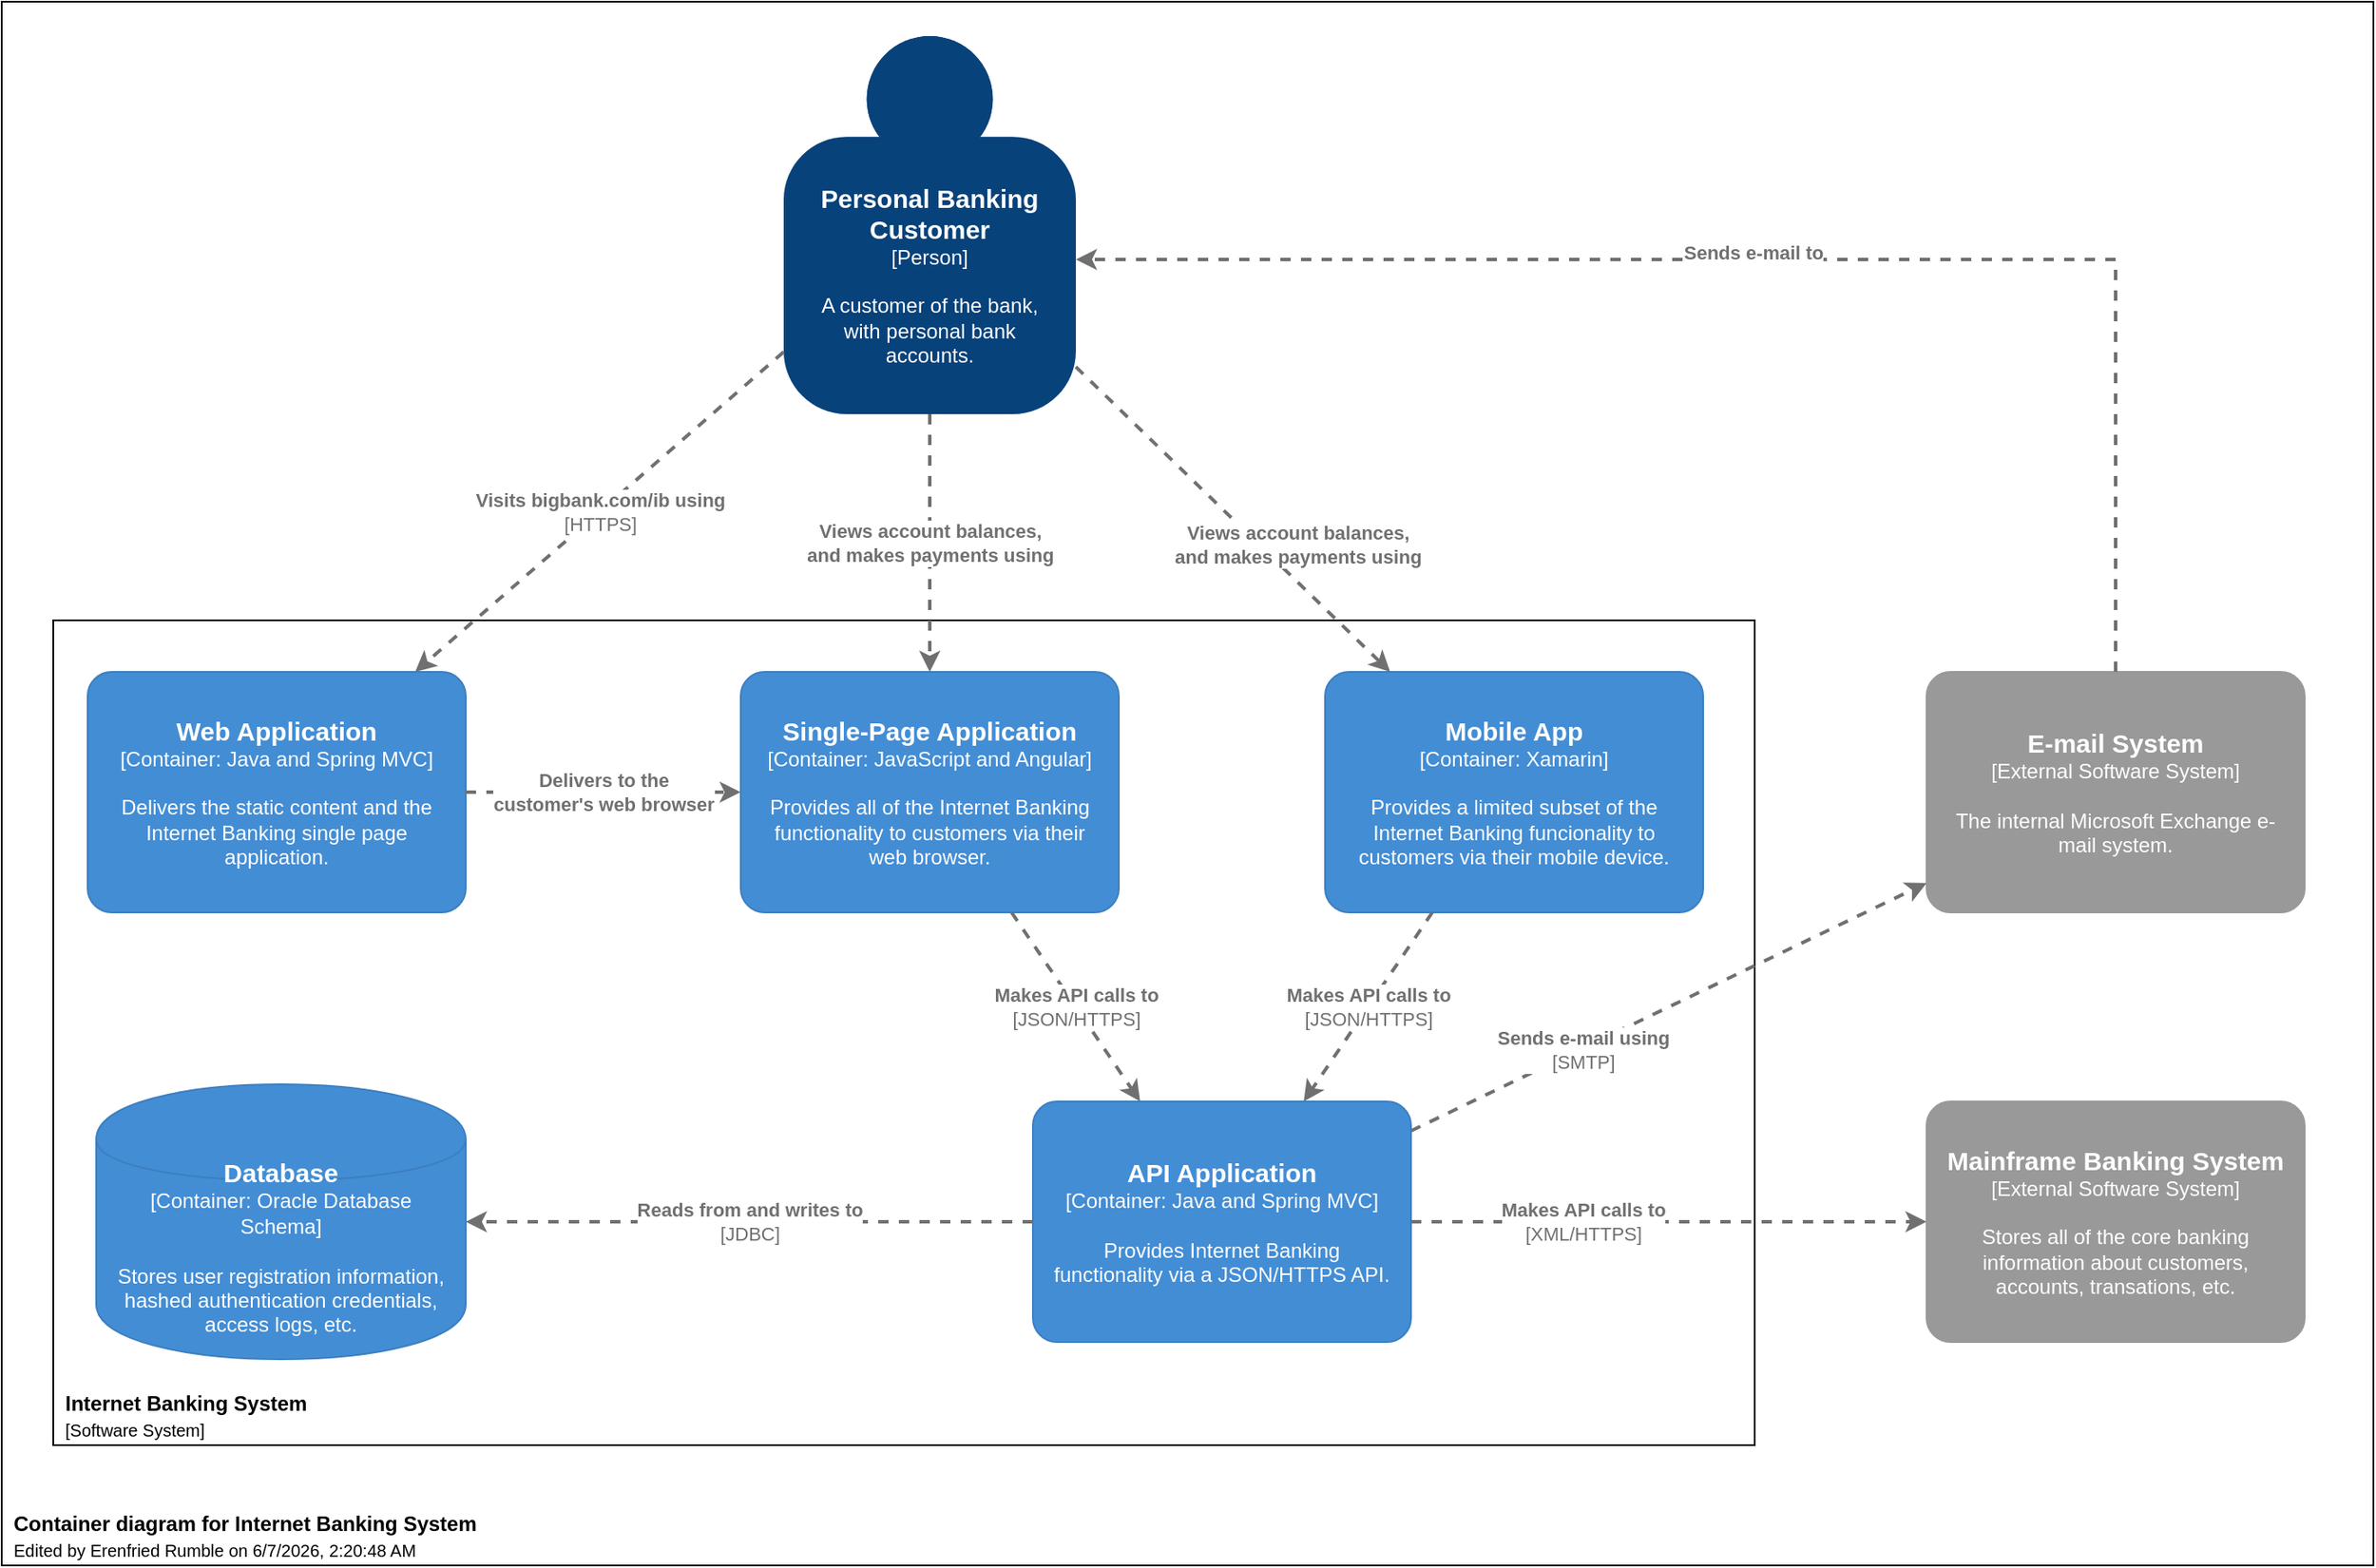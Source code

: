 <mxfile version="14.5.1" type="device"><diagram id="c16jCIlKHk_Z_jhVDiaq" name="Container Diagram for Internet Banking System"><mxGraphModel dx="1086" dy="816" grid="1" gridSize="10" guides="1" tooltips="1" connect="1" arrows="1" fold="1" page="0" pageScale="1" pageWidth="2336" pageHeight="1654" math="0" shadow="0"><root><mxCell id="0"/><mxCell id="1" parent="0"/><object label="&lt;font&gt;&lt;b&gt;%c4_1_diagram_name%&lt;br&gt;&lt;/b&gt;&lt;font size=&quot;1&quot;&gt;Edited by %c4_2_author% on %timestamp%&lt;/font&gt;&lt;/font&gt;" placeholders="1" c4_0_type="Frame" c4_1_diagram_name="Container diagram for Internet Banking System" c4_2_author="Erenfried Rumble" id="WC5JXJY1woBf5HbrUkOs-38"><mxCell style="rounded=0;whiteSpace=wrap;html=1;strokeColor=#000000;fillColor=#FFFFFF;fontColor=#000000;align=left;spacingLeft=5;verticalAlign=bottom;metaEdit=1;metaData={&quot;c4_0_type&quot;:{&quot;editable&quot;:false}};editable=1;comic=0;" parent="1" vertex="1"><mxGeometry x="260" width="1380" height="910" as="geometry"/></mxCell></object><object label="&lt;font&gt;&lt;b&gt;%c4_1_name%&lt;br&gt;&lt;/b&gt;&lt;font size=&quot;1&quot;&gt;[%c4_0_type%]&lt;/font&gt;&lt;/font&gt;" placeholders="1" c4_0_type="Software System" c4_1_name="Internet Banking System" id="WC5JXJY1woBf5HbrUkOs-26"><mxCell style="rounded=0;whiteSpace=wrap;html=1;strokeColor=#000000;fillColor=#FFFFFF;fontColor=#000000;align=left;spacingLeft=5;verticalAlign=bottom;metaEdit=1;metaData={&quot;c4_0_type&quot;:{&quot;editable&quot;:false}};comic=0;" parent="1" vertex="1"><mxGeometry x="290" y="360" width="990" height="480" as="geometry"/></mxCell></object><object placeholders="1" label="&lt;b style=&quot;font-size: 15px&quot;&gt;&lt;font style=&quot;font-size: 15px&quot;&gt;%c4_1_name%&lt;/font&gt;&lt;/b&gt;&lt;div&gt;&lt;font style=&quot;font-size: 12px&quot;&gt;[%c4_0_type%]&lt;/font&gt;&lt;/div&gt;&lt;br&gt;&lt;div&gt;%c4_2_description%&lt;/div&gt;" c4_0_type="Person" c4_1_name="Personal Banking Customer" c4_2_description="A customer of the bank, with personal bank accounts." id="WC5JXJY1woBf5HbrUkOs-11"><mxCell style="html=1;dashed=0;whitespace=wrap;fillColor=#08427b;strokeColor=none;fontColor=#ffffff;shape=mxgraph.c4.person;align=center;metaEdit=1;points=[[0.5,0,0],[1,0.5,0],[1,0.75,0],[0.75,1,0],[0.5,1,0],[0.25,1,0],[0,0.75,0],[0,0.5,0]];metaData={&quot;c4_0_type&quot;:{&quot;editable&quot;:false}};whiteSpace=wrap;spacingLeft=10;spacingRight=10;" parent="1" vertex="1"><mxGeometry x="715" y="20" width="170" height="220" as="geometry"/></mxCell></object><object placeholders="1" label="&lt;b style=&quot;font-size: 15px&quot;&gt;&lt;font style=&quot;font-size: 15px&quot;&gt;%c4_1_name%&lt;/font&gt;&lt;/b&gt;&lt;div&gt;&lt;font style=&quot;font-size: 12px&quot;&gt;[%c4_0_type%: %c4_2_technology%]&lt;/font&gt;&lt;/div&gt;&lt;br&gt;&lt;div&gt;%c4_3_description%&lt;/div&gt;" c4_0_type="Container" c4_1_name="Web Application" c4_2_technology="Java and Spring MVC" c4_3_description="Delivers the static content and the Internet Banking single page application." id="WC5JXJY1woBf5HbrUkOs-12"><mxCell style="rounded=1;whiteSpace=wrap;html=1;labelBackgroundColor=none;fillColor=#438DD5;fontColor=#ffffff;align=center;arcSize=10;strokeColor=#3C7FC0;metaEdit=1;metaData={&quot;c4_0_type&quot;:{&quot;editable&quot;:false}};points=[[0.25,0,0],[0.5,0,0],[0.75,0,0],[1,0.25,0],[1,0.5,0],[1,0.75,0],[0.75,1,0],[0.5,1,0],[0.25,1,0],[0,0.75,0],[0,0.5,0],[0,0.25,0]];comic=0;spacingLeft=10;spacingRight=10;" parent="1" vertex="1"><mxGeometry x="310" y="390" width="220" height="140" as="geometry"/></mxCell></object><object placeholders="1" label="&lt;b style=&quot;font-size: 15px&quot;&gt;&lt;font style=&quot;font-size: 15px&quot;&gt;%c4_1_name%&lt;/font&gt;&lt;/b&gt;&lt;div&gt;&lt;font style=&quot;font-size: 12px&quot;&gt;[%c4_0_type%: %c4_2_technology%]&lt;/font&gt;&lt;/div&gt;&lt;br&gt;&lt;div&gt;%c4_3_description%&lt;/div&gt;" c4_0_type="Container" c4_1_name="Single-Page Application" c4_2_technology="JavaScript and Angular" c4_3_description="Provides all of the Internet Banking functionality to customers via their web browser." id="WC5JXJY1woBf5HbrUkOs-17"><mxCell style="rounded=1;whiteSpace=wrap;html=1;labelBackgroundColor=none;fillColor=#438DD5;fontColor=#ffffff;align=center;arcSize=10;strokeColor=#3C7FC0;metaEdit=1;metaData={&quot;c4_0_type&quot;:{&quot;editable&quot;:false}};points=[[0.25,0,0],[0.5,0,0],[0.75,0,0],[1,0.25,0],[1,0.5,0],[1,0.75,0],[0.75,1,0],[0.5,1,0],[0.25,1,0],[0,0.75,0],[0,0.5,0],[0,0.25,0]];comic=0;spacingLeft=10;spacingRight=10;" parent="1" vertex="1"><mxGeometry x="690" y="390" width="220" height="140" as="geometry"/></mxCell></object><object placeholders="1" label="&lt;b style=&quot;font-size: 15px&quot;&gt;&lt;font style=&quot;font-size: 15px&quot;&gt;%c4_1_name%&lt;/font&gt;&lt;/b&gt;&lt;div&gt;&lt;font style=&quot;font-size: 12px&quot;&gt;[%c4_0_type%: %c4_2_technology%]&lt;/font&gt;&lt;/div&gt;&lt;br&gt;&lt;div&gt;%c4_3_description%&lt;/div&gt;" c4_0_type="Container" c4_1_name="Mobile App" c4_2_technology="Xamarin" c4_3_description="Provides a limited subset of the Internet Banking funcionality to customers via their mobile device." id="WC5JXJY1woBf5HbrUkOs-18"><mxCell style="rounded=1;whiteSpace=wrap;html=1;labelBackgroundColor=none;fillColor=#438DD5;fontColor=#ffffff;align=center;arcSize=10;strokeColor=#3C7FC0;metaEdit=1;metaData={&quot;c4_0_type&quot;:{&quot;editable&quot;:false}};points=[[0.25,0,0],[0.5,0,0],[0.75,0,0],[1,0.25,0],[1,0.5,0],[1,0.75,0],[0.75,1,0],[0.5,1,0],[0.25,1,0],[0,0.75,0],[0,0.5,0],[0,0.25,0]];comic=0;spacingLeft=10;spacingRight=10;" parent="1" vertex="1"><mxGeometry x="1030" y="390" width="220" height="140" as="geometry"/></mxCell></object><object placeholders="1" label="&lt;b style=&quot;font-size: 15px&quot;&gt;&lt;font style=&quot;font-size: 15px&quot;&gt;%c4_1_name%&lt;/font&gt;&lt;/b&gt;&lt;div&gt;&lt;font style=&quot;font-size: 12px&quot;&gt;[%c4_0_type%: %c4_2_technology%]&lt;/font&gt;&lt;/div&gt;&lt;br&gt;&lt;div&gt;%c4_3_description%&lt;/div&gt;" c4_0_type="Container" c4_1_name="API Application" c4_2_technology="Java and Spring MVC" c4_3_description="Provides Internet Banking functionality via a JSON/HTTPS API." id="WC5JXJY1woBf5HbrUkOs-19"><mxCell style="rounded=1;whiteSpace=wrap;html=1;labelBackgroundColor=none;fillColor=#438DD5;fontColor=#ffffff;align=center;arcSize=10;strokeColor=#3C7FC0;metaEdit=1;metaData={&quot;c4_0_type&quot;:{&quot;editable&quot;:false}};points=[[0.25,0,0],[0.5,0,0],[0.75,0,0],[1,0.25,0],[1,0.5,0],[1,0.75,0],[0.75,1,0],[0.5,1,0],[0.25,1,0],[0,0.75,0],[0,0.5,0],[0,0.25,0]];comic=0;spacingLeft=10;spacingRight=10;" parent="1" vertex="1"><mxGeometry x="860" y="640" width="220" height="140" as="geometry"/></mxCell></object><object placeholders="1" label="&lt;b style=&quot;font-size: 15px&quot;&gt;&lt;font style=&quot;font-size: 15px&quot;&gt;%c4_0_type%&lt;/font&gt;&lt;/b&gt;&lt;div&gt;&lt;font style=&quot;font-size: 12px&quot;&gt;[Container:&amp;nbsp;%c4_1_technology%]&lt;/font&gt;&lt;/div&gt;&lt;br&gt;&lt;div&gt;%c4_2_description%&lt;/div&gt;" c4_0_type="Database" c4_1_technology="Oracle Database Schema" c4_2_description="Stores user registration information, hashed authentication credentials, access logs, etc." id="WC5JXJY1woBf5HbrUkOs-22"><mxCell style="shape=cylinder;whiteSpace=wrap;html=1;boundedLbl=1;rounded=0;labelBackgroundColor=none;fillColor=#438DD5;fontSize=12;fontColor=#ffffff;align=center;strokeColor=#3C7FC0;metaEdit=1;points=[[0.5,0,0],[1,0.25,0],[1,0.5,0],[1,0.75,0],[0.5,1,0],[0,0.75,0],[0,0.5,0],[0,0.25,0]];metaData={&quot;c4_0_type&quot;:{&quot;editable&quot;:false}};rotation=0;horizontal=1;comic=0;spacingLeft=10;spacingRight=10;spacingBottom=10;" parent="1" vertex="1"><mxGeometry x="315" y="630" width="215" height="160" as="geometry"/></mxCell></object><object placeholders="1" label="&lt;b style=&quot;font-size: 15px&quot;&gt;&lt;font style=&quot;font-size: 15px&quot;&gt;%c4_1_name%&lt;/font&gt;&lt;/b&gt;&lt;div&gt;&lt;font style=&quot;font-size: 12px&quot;&gt;[%c4_0_type%]&lt;/font&gt;&lt;/div&gt;&lt;br&gt;&lt;div&gt;%c4_2_description%&lt;/div&gt;" c4_0_type="External Software System" c4_1_name="Mainframe Banking System" c4_2_description="Stores all of the core banking information about customers, accounts, transations, etc." id="WC5JXJY1woBf5HbrUkOs-24"><mxCell style="rounded=1;whiteSpace=wrap;html=1;labelBackgroundColor=none;fontColor=#ffffff;align=center;arcSize=10;metaEdit=1;metaData={&quot;c4_0_type&quot;:{&quot;editable&quot;:false}};points=[[0.25,0,0],[0.5,0,0],[0.75,0,0],[1,0.25,0],[1,0.5,0],[1,0.75,0],[0.75,1,0],[0.5,1,0],[0.25,1,0],[0,0.75,0],[0,0.5,0],[0,0.25,0]];fillColor=#999999;strokeColor=#999999;spacingLeft=10;spacingRight=10;" parent="1" vertex="1"><mxGeometry x="1380" y="640" width="220" height="140" as="geometry"/></mxCell></object><object placeholders="1" label="&lt;b style=&quot;font-size: 15px&quot;&gt;&lt;font style=&quot;font-size: 15px&quot;&gt;%c4_1_name%&lt;/font&gt;&lt;/b&gt;&lt;div&gt;&lt;font style=&quot;font-size: 12px&quot;&gt;[%c4_0_type%]&lt;/font&gt;&lt;/div&gt;&lt;br&gt;&lt;div&gt;%c4_2_description%&lt;/div&gt;" c4_0_type="External Software System" c4_1_name="E-mail System" c4_2_description="The internal Microsoft Exchange e-mail system." id="WC5JXJY1woBf5HbrUkOs-25"><mxCell style="rounded=1;whiteSpace=wrap;html=1;labelBackgroundColor=none;fontColor=#ffffff;align=center;arcSize=10;metaEdit=1;metaData={&quot;c4_0_type&quot;:{&quot;editable&quot;:false}};points=[[0.25,0,0],[0.5,0,0],[0.75,0,0],[1,0.25,0],[1,0.5,0],[1,0.75,0],[0.75,1,0],[0.5,1,0],[0.25,1,0],[0,0.75,0],[0,0.5,0],[0,0.25,0]];fillColor=#999999;strokeColor=#999999;spacingLeft=10;spacingRight=10;" parent="1" vertex="1"><mxGeometry x="1380" y="390" width="220" height="140" as="geometry"/></mxCell></object><object placeholders="1" label="&lt;div style=&quot;text-align: left&quot;&gt;&lt;div style=&quot;text-align: center&quot;&gt;&lt;b&gt;%c4_1_description%&lt;/b&gt;&lt;/div&gt;&lt;div style=&quot;text-align: center&quot;&gt;[%c4_2_technology%]&lt;/div&gt;&lt;/div&gt;" c4_0_type="Relationship" c4_1_description="Makes API calls to" c4_2_technology="JSON/HTTPS" id="WC5JXJY1woBf5HbrUkOs-28"><mxCell style="edgeStyle=none;rounded=0;html=1;jettySize=auto;orthogonalLoop=1;strokeColor=#707070;strokeWidth=2;fontColor=#707070;jumpStyle=none;dashed=1;metaEdit=1;metaData={&quot;c4_0_type&quot;:{&quot;editable&quot;:false}};shadow=0;" parent="1" source="WC5JXJY1woBf5HbrUkOs-17" target="WC5JXJY1woBf5HbrUkOs-19" edge="1"><mxGeometry width="160" relative="1" as="geometry"><mxPoint x="950" y="710" as="sourcePoint"/><mxPoint x="1360" y="710" as="targetPoint"/></mxGeometry></mxCell></object><object placeholders="1" label="&lt;div style=&quot;text-align: left&quot;&gt;&lt;div style=&quot;text-align: center&quot;&gt;&lt;b&gt;%c4_1_description%&lt;/b&gt;&lt;/div&gt;&lt;div style=&quot;text-align: center&quot;&gt;[%c4_2_technology%]&lt;/div&gt;&lt;/div&gt;" c4_0_type="Relationship" c4_1_description="Makes API calls to" c4_2_technology="JSON/HTTPS" id="WC5JXJY1woBf5HbrUkOs-29"><mxCell style="edgeStyle=none;rounded=0;html=1;jettySize=auto;orthogonalLoop=1;strokeColor=#707070;strokeWidth=2;fontColor=#707070;jumpStyle=none;dashed=1;metaEdit=1;metaData={&quot;c4_0_type&quot;:{&quot;editable&quot;:false}};shadow=0;" parent="1" source="WC5JXJY1woBf5HbrUkOs-18" target="WC5JXJY1woBf5HbrUkOs-19" edge="1"><mxGeometry width="160" relative="1" as="geometry"><mxPoint x="857.6" y="540" as="sourcePoint"/><mxPoint x="932.4" y="650" as="targetPoint"/></mxGeometry></mxCell></object><object placeholders="1" label="&lt;div style=&quot;text-align: left&quot;&gt;&lt;div style=&quot;text-align: center&quot;&gt;&lt;b&gt;%c4_1_description%&lt;/b&gt;&lt;/div&gt;&lt;div style=&quot;text-align: center&quot;&gt;[%c4_2_technology%]&lt;/div&gt;&lt;/div&gt;" c4_0_type="Relationship" c4_1_description="Sends e-mail using" c4_2_technology="SMTP" id="WC5JXJY1woBf5HbrUkOs-30"><mxCell style="edgeStyle=none;rounded=0;html=1;jettySize=auto;orthogonalLoop=1;strokeColor=#707070;strokeWidth=2;fontColor=#707070;jumpStyle=none;dashed=1;metaEdit=1;metaData={&quot;c4_0_type&quot;:{&quot;editable&quot;:false}};shadow=0;" parent="1" source="WC5JXJY1woBf5HbrUkOs-19" target="WC5JXJY1woBf5HbrUkOs-25" edge="1"><mxGeometry x="-0.336" y="-1" width="160" relative="1" as="geometry"><mxPoint x="1102.4" y="540" as="sourcePoint"/><mxPoint x="1027.6" y="650" as="targetPoint"/><mxPoint as="offset"/></mxGeometry></mxCell></object><object placeholders="1" label="&lt;div style=&quot;text-align: left&quot;&gt;&lt;div style=&quot;text-align: center&quot;&gt;&lt;b&gt;%c4_1_description%&lt;/b&gt;&lt;/div&gt;&lt;div style=&quot;text-align: center&quot;&gt;[%c4_2_technology%]&lt;/div&gt;&lt;/div&gt;" c4_0_type="Relationship" c4_1_description="Makes API calls to" c4_2_technology="XML/HTTPS" id="WC5JXJY1woBf5HbrUkOs-31"><mxCell style="edgeStyle=none;rounded=0;html=1;jettySize=auto;orthogonalLoop=1;strokeColor=#707070;strokeWidth=2;fontColor=#707070;jumpStyle=none;dashed=1;metaEdit=1;metaData={&quot;c4_0_type&quot;:{&quot;editable&quot;:false}};shadow=0;" parent="1" source="WC5JXJY1woBf5HbrUkOs-19" target="WC5JXJY1woBf5HbrUkOs-24" edge="1"><mxGeometry x="-0.333" width="160" relative="1" as="geometry"><mxPoint x="1090" y="666.078" as="sourcePoint"/><mxPoint x="1380" y="523.922" as="targetPoint"/><mxPoint as="offset"/></mxGeometry></mxCell></object><object placeholders="1" label="&lt;div style=&quot;text-align: left&quot;&gt;&lt;div style=&quot;text-align: center&quot;&gt;&lt;b&gt;%c4_1_description%&lt;/b&gt;&lt;/div&gt;&lt;div style=&quot;text-align: center&quot;&gt;[%c4_2_technology%]&lt;/div&gt;&lt;/div&gt;" c4_0_type="Relationship" c4_1_description="Reads from and writes to" c4_2_technology="JDBC" id="WC5JXJY1woBf5HbrUkOs-32"><mxCell style="rounded=0;html=1;jettySize=auto;orthogonalLoop=1;strokeColor=#707070;strokeWidth=2;fontColor=#707070;jumpStyle=none;dashed=1;metaEdit=1;metaData={&quot;c4_0_type&quot;:{&quot;editable&quot;:false}};shadow=0;" parent="1" source="WC5JXJY1woBf5HbrUkOs-19" target="WC5JXJY1woBf5HbrUkOs-22" edge="1"><mxGeometry width="160" relative="1" as="geometry"><mxPoint x="857.6" y="540" as="sourcePoint"/><mxPoint x="932.4" y="650" as="targetPoint"/></mxGeometry></mxCell></object><object placeholders="1" label="&lt;div style=&quot;text-align: left&quot;&gt;&lt;div style=&quot;text-align: center&quot;&gt;&lt;b&gt;%c4_1_description%&lt;/b&gt;&lt;/div&gt;&lt;/div&gt;" c4_0_type="Relationship" c4_1_description="Delivers to the &#10;customer's web browser" id="WC5JXJY1woBf5HbrUkOs-33"><mxCell style="edgeStyle=none;rounded=0;html=1;jettySize=auto;orthogonalLoop=1;strokeColor=#707070;strokeWidth=2;fontColor=#707070;jumpStyle=none;dashed=1;metaEdit=1;metaData={&quot;c4_0_type&quot;:{&quot;editable&quot;:false}};shadow=0;" parent="1" source="WC5JXJY1woBf5HbrUkOs-12" target="WC5JXJY1woBf5HbrUkOs-17" edge="1"><mxGeometry width="160" relative="1" as="geometry"><mxPoint x="1030" y="710" as="sourcePoint"/><mxPoint x="1290" y="710" as="targetPoint"/></mxGeometry></mxCell></object><object placeholders="1" label="&lt;div style=&quot;text-align: left&quot;&gt;&lt;div style=&quot;text-align: center&quot;&gt;&lt;b&gt;%c4_1_description%&lt;/b&gt;&lt;/div&gt;&lt;div style=&quot;text-align: center&quot;&gt;[%c4_2_technology%]&lt;/div&gt;&lt;/div&gt;" c4_0_type="Relationship" c4_1_description="Visits bigbank.com/ib using" c4_2_technology="HTTPS" id="WC5JXJY1woBf5HbrUkOs-34"><mxCell style="edgeStyle=none;rounded=0;html=1;jettySize=auto;orthogonalLoop=1;strokeColor=#707070;strokeWidth=2;fontColor=#707070;jumpStyle=none;dashed=1;metaEdit=1;metaData={&quot;c4_0_type&quot;:{&quot;editable&quot;:false}};shadow=0;" parent="1" source="WC5JXJY1woBf5HbrUkOs-11" target="WC5JXJY1woBf5HbrUkOs-12" edge="1"><mxGeometry width="160" relative="1" as="geometry"><mxPoint x="857.6" y="540" as="sourcePoint"/><mxPoint x="932.4" y="650" as="targetPoint"/></mxGeometry></mxCell></object><object placeholders="1" label="&lt;div style=&quot;text-align: left&quot;&gt;&lt;div style=&quot;text-align: center&quot;&gt;&lt;b&gt;%c4_1_description%&lt;/b&gt;&lt;/div&gt;&lt;/div&gt;" c4_0_type="Relationship" c4_1_description="Views account balances, &#10;and makes payments using" id="WC5JXJY1woBf5HbrUkOs-35"><mxCell style="edgeStyle=none;rounded=0;html=1;jettySize=auto;orthogonalLoop=1;strokeColor=#707070;strokeWidth=2;fontColor=#707070;jumpStyle=none;dashed=1;metaEdit=1;metaData={&quot;c4_0_type&quot;:{&quot;editable&quot;:false}};shadow=0;" parent="1" source="WC5JXJY1woBf5HbrUkOs-11" target="WC5JXJY1woBf5HbrUkOs-17" edge="1"><mxGeometry width="160" relative="1" as="geometry"><mxPoint x="540" y="470" as="sourcePoint"/><mxPoint x="700" y="470" as="targetPoint"/></mxGeometry></mxCell></object><object placeholders="1" label="&lt;div style=&quot;text-align: left&quot;&gt;&lt;div style=&quot;text-align: center&quot;&gt;&lt;b&gt;%c4_1_description%&lt;/b&gt;&lt;/div&gt;&lt;/div&gt;" c4_0_type="Relationship" c4_1_description="Views account balances, &#10;and makes payments using" id="WC5JXJY1woBf5HbrUkOs-36"><mxCell style="edgeStyle=none;rounded=0;html=1;jettySize=auto;orthogonalLoop=1;strokeColor=#707070;strokeWidth=2;fontColor=#707070;jumpStyle=none;dashed=1;metaEdit=1;metaData={&quot;c4_0_type&quot;:{&quot;editable&quot;:false}};shadow=0;" parent="1" source="WC5JXJY1woBf5HbrUkOs-11" target="WC5JXJY1woBf5HbrUkOs-18" edge="1"><mxGeometry x="0.291" y="16" width="160" relative="1" as="geometry"><mxPoint x="807.037" y="310" as="sourcePoint"/><mxPoint x="808.704" y="400" as="targetPoint"/><mxPoint as="offset"/></mxGeometry></mxCell></object><object placeholders="1" label="&lt;div style=&quot;text-align: left&quot;&gt;&lt;div style=&quot;text-align: center&quot;&gt;&lt;b&gt;%c4_1_description%&lt;/b&gt;&lt;/div&gt;&lt;/div&gt;" c4_0_type="Relationship" c4_1_description="Sends e-mail to" id="WC5JXJY1woBf5HbrUkOs-37"><mxCell style="edgeStyle=orthogonalEdgeStyle;rounded=0;html=1;jettySize=auto;orthogonalLoop=1;strokeColor=#707070;strokeWidth=2;fontColor=#707070;jumpStyle=none;dashed=1;metaEdit=1;metaData={&quot;c4_0_type&quot;:{&quot;editable&quot;:false}};shadow=0;" parent="1" source="WC5JXJY1woBf5HbrUkOs-25" target="WC5JXJY1woBf5HbrUkOs-11" edge="1"><mxGeometry x="0.067" y="-4" width="160" relative="1" as="geometry"><mxPoint x="890" y="266.522" as="sourcePoint"/><mxPoint x="1060.556" y="400" as="targetPoint"/><Array as="points"><mxPoint x="1490" y="150"/></Array><mxPoint as="offset"/></mxGeometry></mxCell></object></root></mxGraphModel></diagram></mxfile>